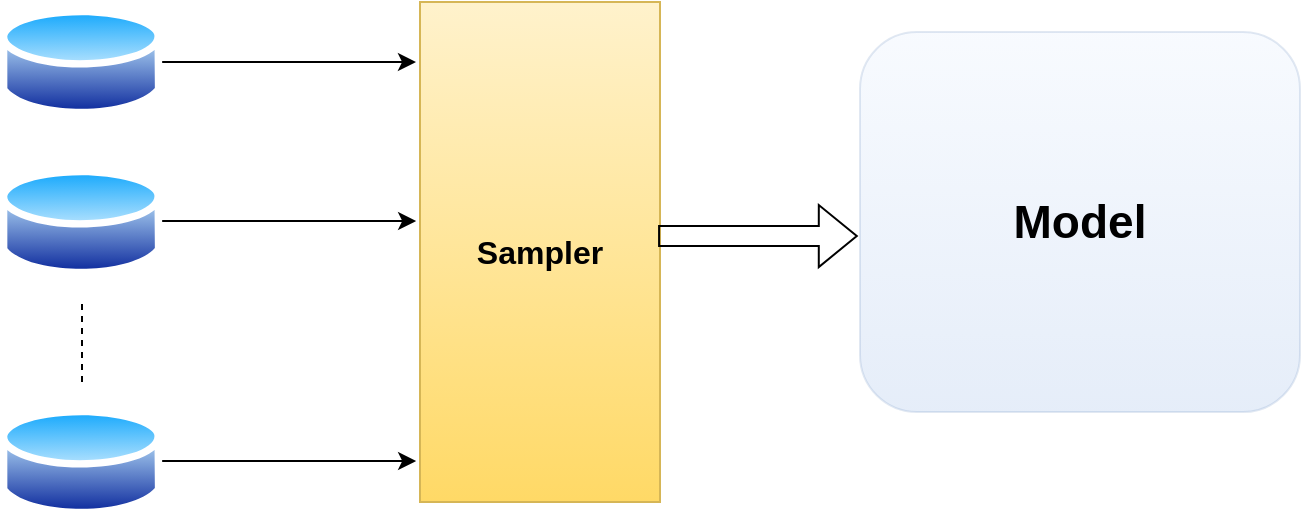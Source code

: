 <mxfile version="27.0.6">
  <diagram name="Page-1" id="zwUjgIz1D4kUARmhPUO5">
    <mxGraphModel dx="1234" dy="828" grid="1" gridSize="10" guides="1" tooltips="1" connect="1" arrows="1" fold="1" page="1" pageScale="1" pageWidth="850" pageHeight="1100" math="0" shadow="0">
      <root>
        <mxCell id="0" />
        <mxCell id="1" parent="0" />
        <mxCell id="7uCXsHbnGowkIL0V6E-4-7" value="" style="edgeStyle=orthogonalEdgeStyle;rounded=0;orthogonalLoop=1;jettySize=auto;html=1;" edge="1" parent="1" source="M68SwSU_0JWO5BfImC58-1">
          <mxGeometry relative="1" as="geometry">
            <mxPoint x="288" y="230" as="targetPoint" />
          </mxGeometry>
        </mxCell>
        <mxCell id="M68SwSU_0JWO5BfImC58-1" value="" style="image;aspect=fixed;perimeter=ellipsePerimeter;html=1;align=center;shadow=0;dashed=0;spacingTop=3;image=img/lib/active_directory/database.svg;" parent="1" vertex="1">
          <mxGeometry x="80" y="200" width="81.08" height="60" as="geometry" />
        </mxCell>
        <mxCell id="M68SwSU_0JWO5BfImC58-2" value="" style="image;aspect=fixed;perimeter=ellipsePerimeter;html=1;align=center;shadow=0;dashed=0;spacingTop=3;image=img/lib/active_directory/database.svg;" parent="1" vertex="1">
          <mxGeometry x="80" y="280" width="81.08" height="60" as="geometry" />
        </mxCell>
        <mxCell id="M68SwSU_0JWO5BfImC58-3" value="" style="image;aspect=fixed;perimeter=ellipsePerimeter;html=1;align=center;shadow=0;dashed=0;spacingTop=3;image=img/lib/active_directory/database.svg;" parent="1" vertex="1">
          <mxGeometry x="80" y="400" width="81.08" height="60" as="geometry" />
        </mxCell>
        <mxCell id="7uCXsHbnGowkIL0V6E-4-1" value="" style="endArrow=none;dashed=1;html=1;rounded=0;" edge="1" parent="1">
          <mxGeometry width="50" height="50" relative="1" as="geometry">
            <mxPoint x="121" y="390" as="sourcePoint" />
            <mxPoint x="121" y="350" as="targetPoint" />
          </mxGeometry>
        </mxCell>
        <mxCell id="7uCXsHbnGowkIL0V6E-4-4" value="&lt;b&gt;&lt;font style=&quot;font-size: 16px;&quot;&gt;Sampler&lt;/font&gt;&lt;/b&gt;" style="whiteSpace=wrap;html=1;fillColor=#fff2cc;strokeColor=#d6b656;gradientColor=#ffd966;" vertex="1" parent="1">
          <mxGeometry x="290" y="200" width="120" height="250" as="geometry" />
        </mxCell>
        <mxCell id="7uCXsHbnGowkIL0V6E-4-5" value="&lt;b&gt;&lt;font style=&quot;font-size: 23px;&quot;&gt;Model&lt;/font&gt;&lt;/b&gt;" style="rounded=1;whiteSpace=wrap;html=1;opacity=20;fillColor=#dae8fc;gradientColor=#7ea6e0;strokeColor=#6c8ebf;" vertex="1" parent="1">
          <mxGeometry x="510" y="215" width="220" height="190" as="geometry" />
        </mxCell>
        <mxCell id="7uCXsHbnGowkIL0V6E-4-8" value="" style="edgeStyle=orthogonalEdgeStyle;rounded=0;orthogonalLoop=1;jettySize=auto;html=1;" edge="1" parent="1">
          <mxGeometry relative="1" as="geometry">
            <mxPoint x="161.08" y="429.5" as="sourcePoint" />
            <mxPoint x="288.08" y="429.5" as="targetPoint" />
          </mxGeometry>
        </mxCell>
        <mxCell id="7uCXsHbnGowkIL0V6E-4-9" value="" style="edgeStyle=orthogonalEdgeStyle;rounded=0;orthogonalLoop=1;jettySize=auto;html=1;" edge="1" parent="1">
          <mxGeometry relative="1" as="geometry">
            <mxPoint x="161.08" y="309.5" as="sourcePoint" />
            <mxPoint x="288.08" y="309.5" as="targetPoint" />
          </mxGeometry>
        </mxCell>
        <mxCell id="7uCXsHbnGowkIL0V6E-4-11" value="" style="shape=flexArrow;endArrow=classic;html=1;rounded=0;exitX=1.017;exitY=0.468;exitDx=0;exitDy=0;exitPerimeter=0;entryX=-0.005;entryY=0.537;entryDx=0;entryDy=0;entryPerimeter=0;" edge="1" parent="1" target="7uCXsHbnGowkIL0V6E-4-5">
          <mxGeometry width="50" height="50" relative="1" as="geometry">
            <mxPoint x="409.04" y="317" as="sourcePoint" />
            <mxPoint x="482.06" y="317.98" as="targetPoint" />
          </mxGeometry>
        </mxCell>
      </root>
    </mxGraphModel>
  </diagram>
</mxfile>
